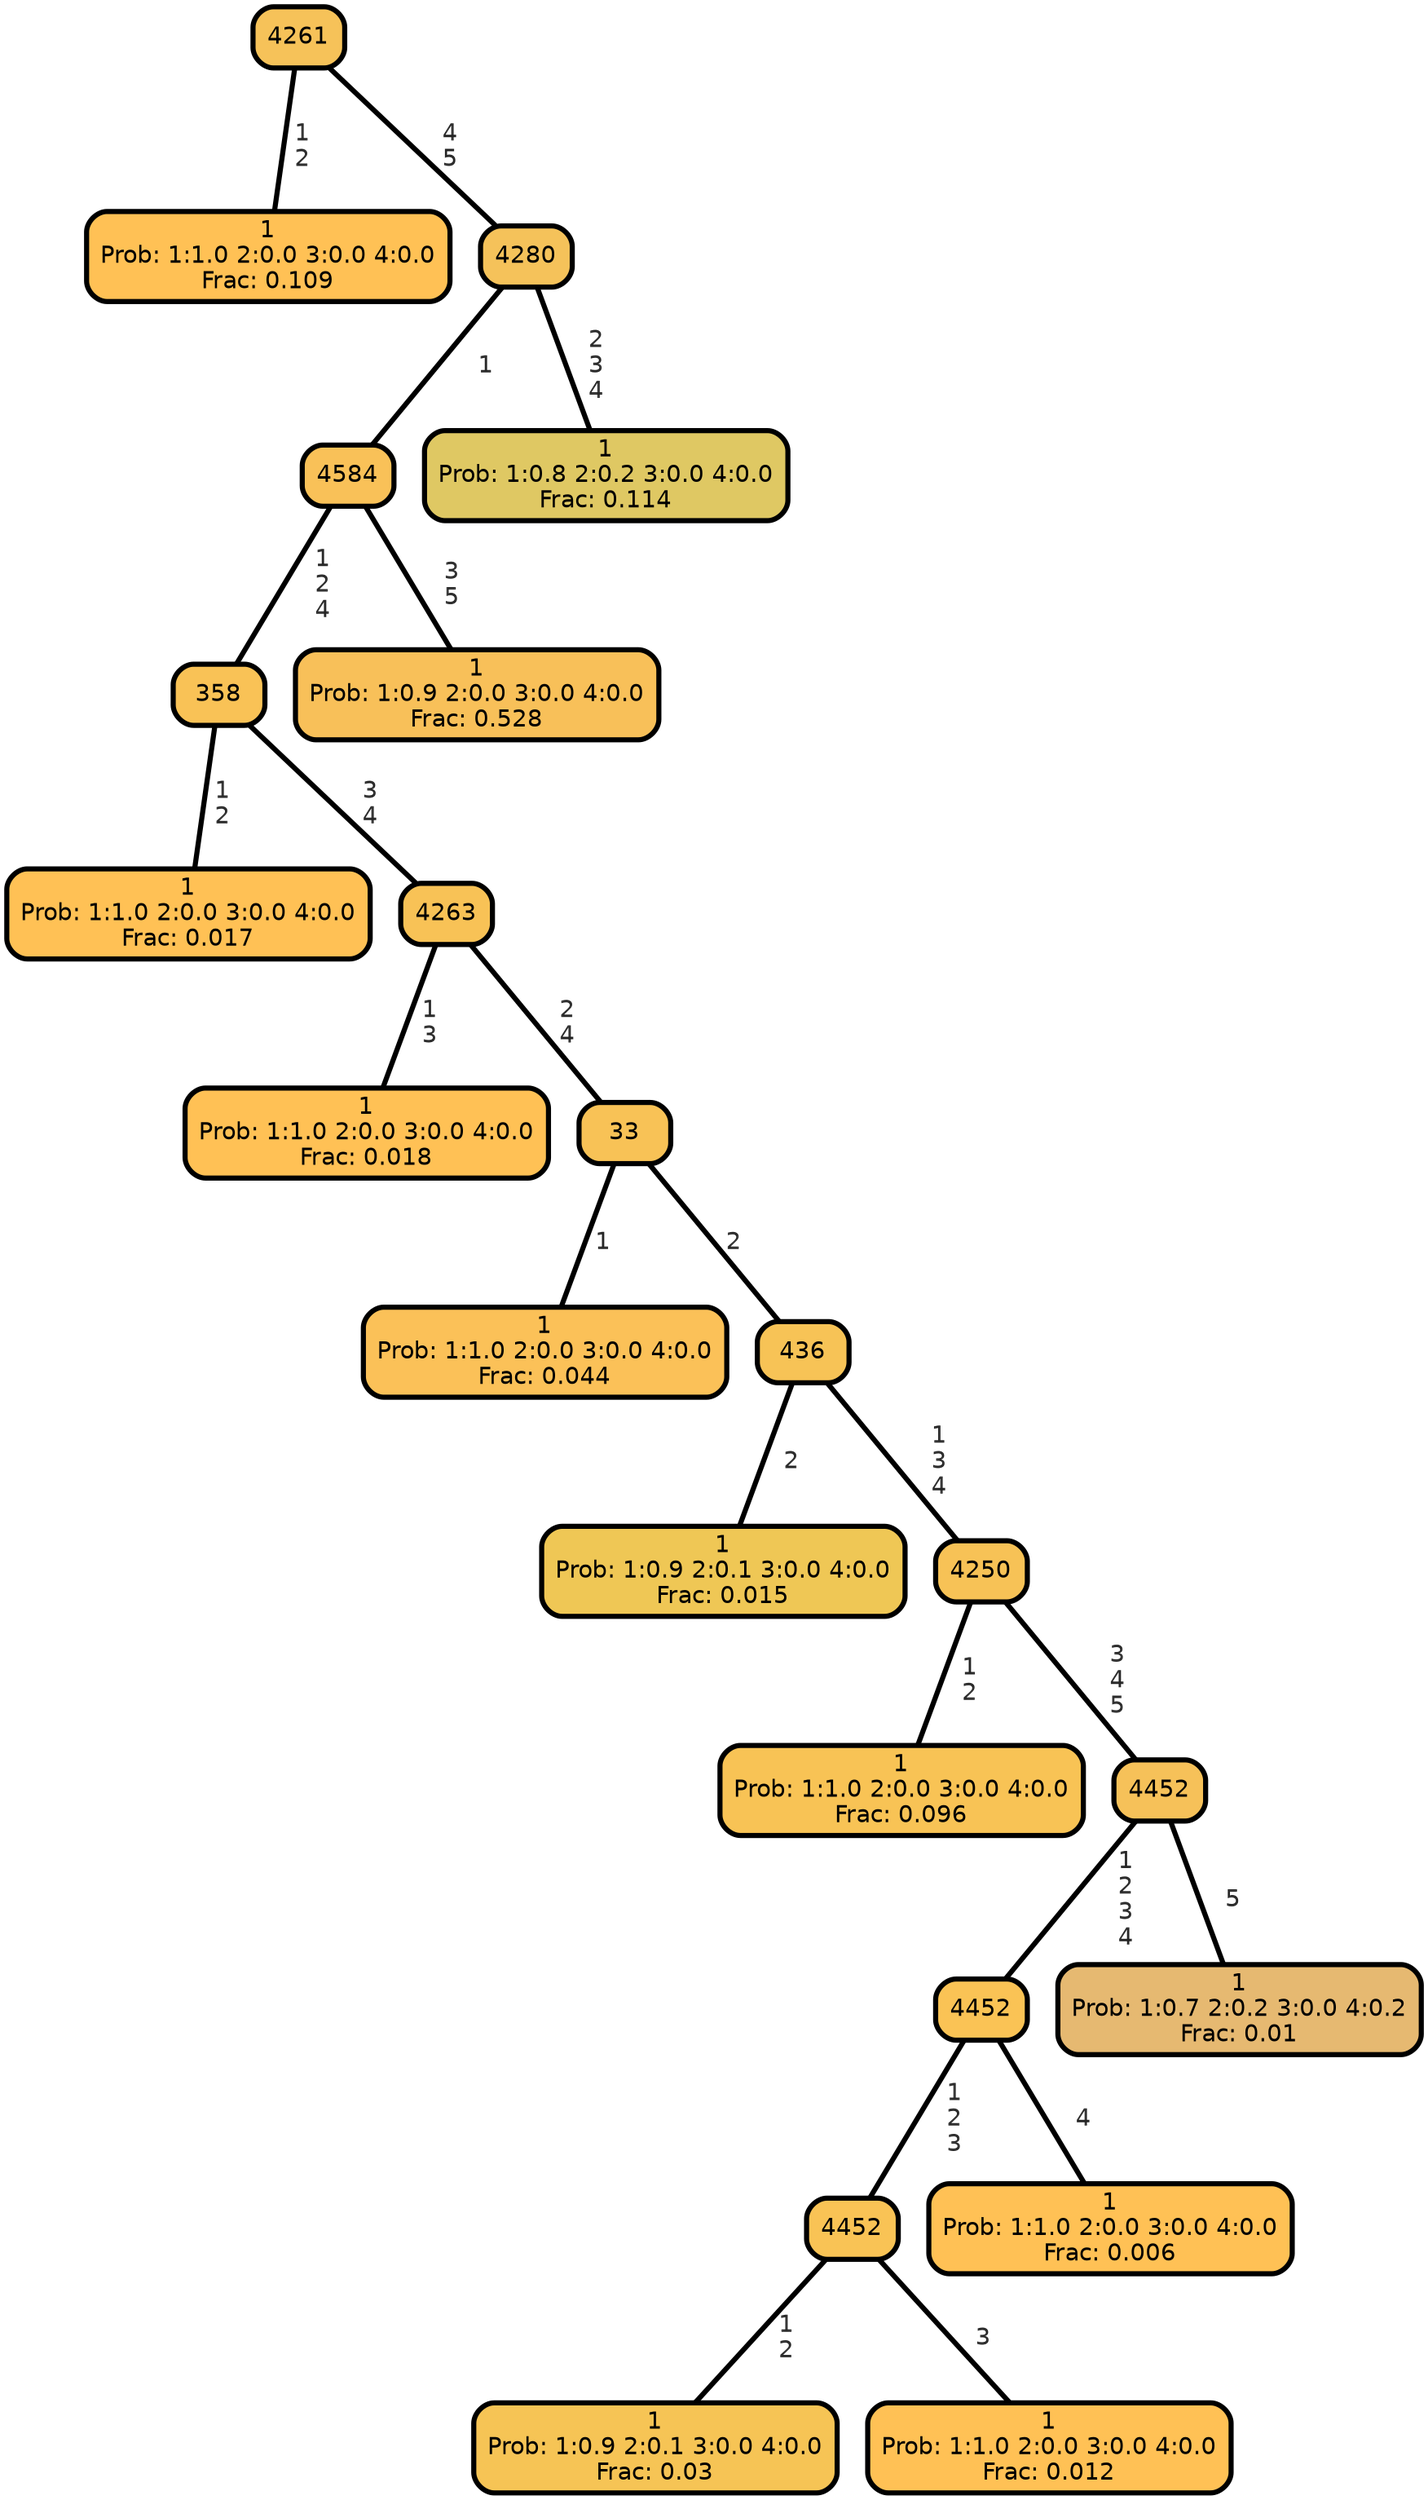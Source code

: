 graph Tree {
node [shape=box, style="filled, rounded",color="black",penwidth="3",fontcolor="black",                 fontname=helvetica] ;
graph [ranksep="0 equally", splines=straight,                 bgcolor=transparent, dpi=200] ;
edge [fontname=helvetica, fontweight=bold,fontcolor=grey14,color=black] ;
0 [label="1
Prob: 1:1.0 2:0.0 3:0.0 4:0.0
Frac: 0.109", fillcolor="#ffc155"] ;
1 [label="4261", fillcolor="#f6c259"] ;
2 [label="1
Prob: 1:1.0 2:0.0 3:0.0 4:0.0
Frac: 0.017", fillcolor="#ffc155"] ;
3 [label="358", fillcolor="#f9c256"] ;
4 [label="1
Prob: 1:1.0 2:0.0 3:0.0 4:0.0
Frac: 0.018", fillcolor="#ffc155"] ;
5 [label="4263", fillcolor="#f8c256"] ;
6 [label="1
Prob: 1:1.0 2:0.0 3:0.0 4:0.0
Frac: 0.044", fillcolor="#fbc158"] ;
7 [label="33", fillcolor="#f8c256"] ;
8 [label="1
Prob: 1:0.9 2:0.1 3:0.0 4:0.0
Frac: 0.015", fillcolor="#efc755"] ;
9 [label="436", fillcolor="#f7c356"] ;
10 [label="1
Prob: 1:1.0 2:0.0 3:0.0 4:0.0
Frac: 0.096", fillcolor="#f8c355"] ;
11 [label="4250", fillcolor="#f7c256"] ;
12 [label="1
Prob: 1:0.9 2:0.1 3:0.0 4:0.0
Frac: 0.03", fillcolor="#f6c455"] ;
13 [label="4452", fillcolor="#f9c355"] ;
14 [label="1
Prob: 1:1.0 2:0.0 3:0.0 4:0.0
Frac: 0.012", fillcolor="#ffc155"] ;
15 [label="4452", fillcolor="#fac355"] ;
16 [label="1
Prob: 1:1.0 2:0.0 3:0.0 4:0.0
Frac: 0.006", fillcolor="#ffc155"] ;
17 [label="4452", fillcolor="#f6c159"] ;
18 [label="1
Prob: 1:0.7 2:0.2 3:0.0 4:0.2
Frac: 0.01", fillcolor="#e6b971"] ;
19 [label="4584", fillcolor="#f9c158"] ;
20 [label="1
Prob: 1:0.9 2:0.0 3:0.0 4:0.0
Frac: 0.528", fillcolor="#f8c059"] ;
21 [label="4280", fillcolor="#f5c25a"] ;
22 [label="1
Prob: 1:0.8 2:0.2 3:0.0 4:0.0
Frac: 0.114", fillcolor="#dfc863"] ;
1 -- 0 [label=" 1\n 2",penwidth=3] ;
1 -- 21 [label=" 4\n 5",penwidth=3] ;
3 -- 2 [label=" 1\n 2",penwidth=3] ;
3 -- 5 [label=" 3\n 4",penwidth=3] ;
5 -- 4 [label=" 1\n 3",penwidth=3] ;
5 -- 7 [label=" 2\n 4",penwidth=3] ;
7 -- 6 [label=" 1",penwidth=3] ;
7 -- 9 [label=" 2",penwidth=3] ;
9 -- 8 [label=" 2",penwidth=3] ;
9 -- 11 [label=" 1\n 3\n 4",penwidth=3] ;
11 -- 10 [label=" 1\n 2",penwidth=3] ;
11 -- 17 [label=" 3\n 4\n 5",penwidth=3] ;
13 -- 12 [label=" 1\n 2",penwidth=3] ;
13 -- 14 [label=" 3",penwidth=3] ;
15 -- 13 [label=" 1\n 2\n 3",penwidth=3] ;
15 -- 16 [label=" 4",penwidth=3] ;
17 -- 15 [label=" 1\n 2\n 3\n 4",penwidth=3] ;
17 -- 18 [label=" 5",penwidth=3] ;
19 -- 3 [label=" 1\n 2\n 4",penwidth=3] ;
19 -- 20 [label=" 3\n 5",penwidth=3] ;
21 -- 19 [label=" 1",penwidth=3] ;
21 -- 22 [label=" 2\n 3\n 4",penwidth=3] ;
{rank = same;}}